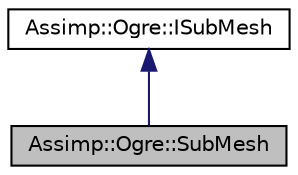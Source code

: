 digraph "Assimp::Ogre::SubMesh"
{
  edge [fontname="Helvetica",fontsize="10",labelfontname="Helvetica",labelfontsize="10"];
  node [fontname="Helvetica",fontsize="10",shape=record];
  Node1 [label="Assimp::Ogre::SubMesh",height=0.2,width=0.4,color="black", fillcolor="grey75", style="filled", fontcolor="black"];
  Node2 -> Node1 [dir="back",color="midnightblue",fontsize="10",style="solid",fontname="Helvetica"];
  Node2 [label="Assimp::Ogre::ISubMesh",height=0.2,width=0.4,color="black", fillcolor="white", style="filled",URL="$class_assimp_1_1_ogre_1_1_i_sub_mesh.html",tooltip="Ogre Sub Mesh interface, inherited by the binary and XML implementations. "];
}
